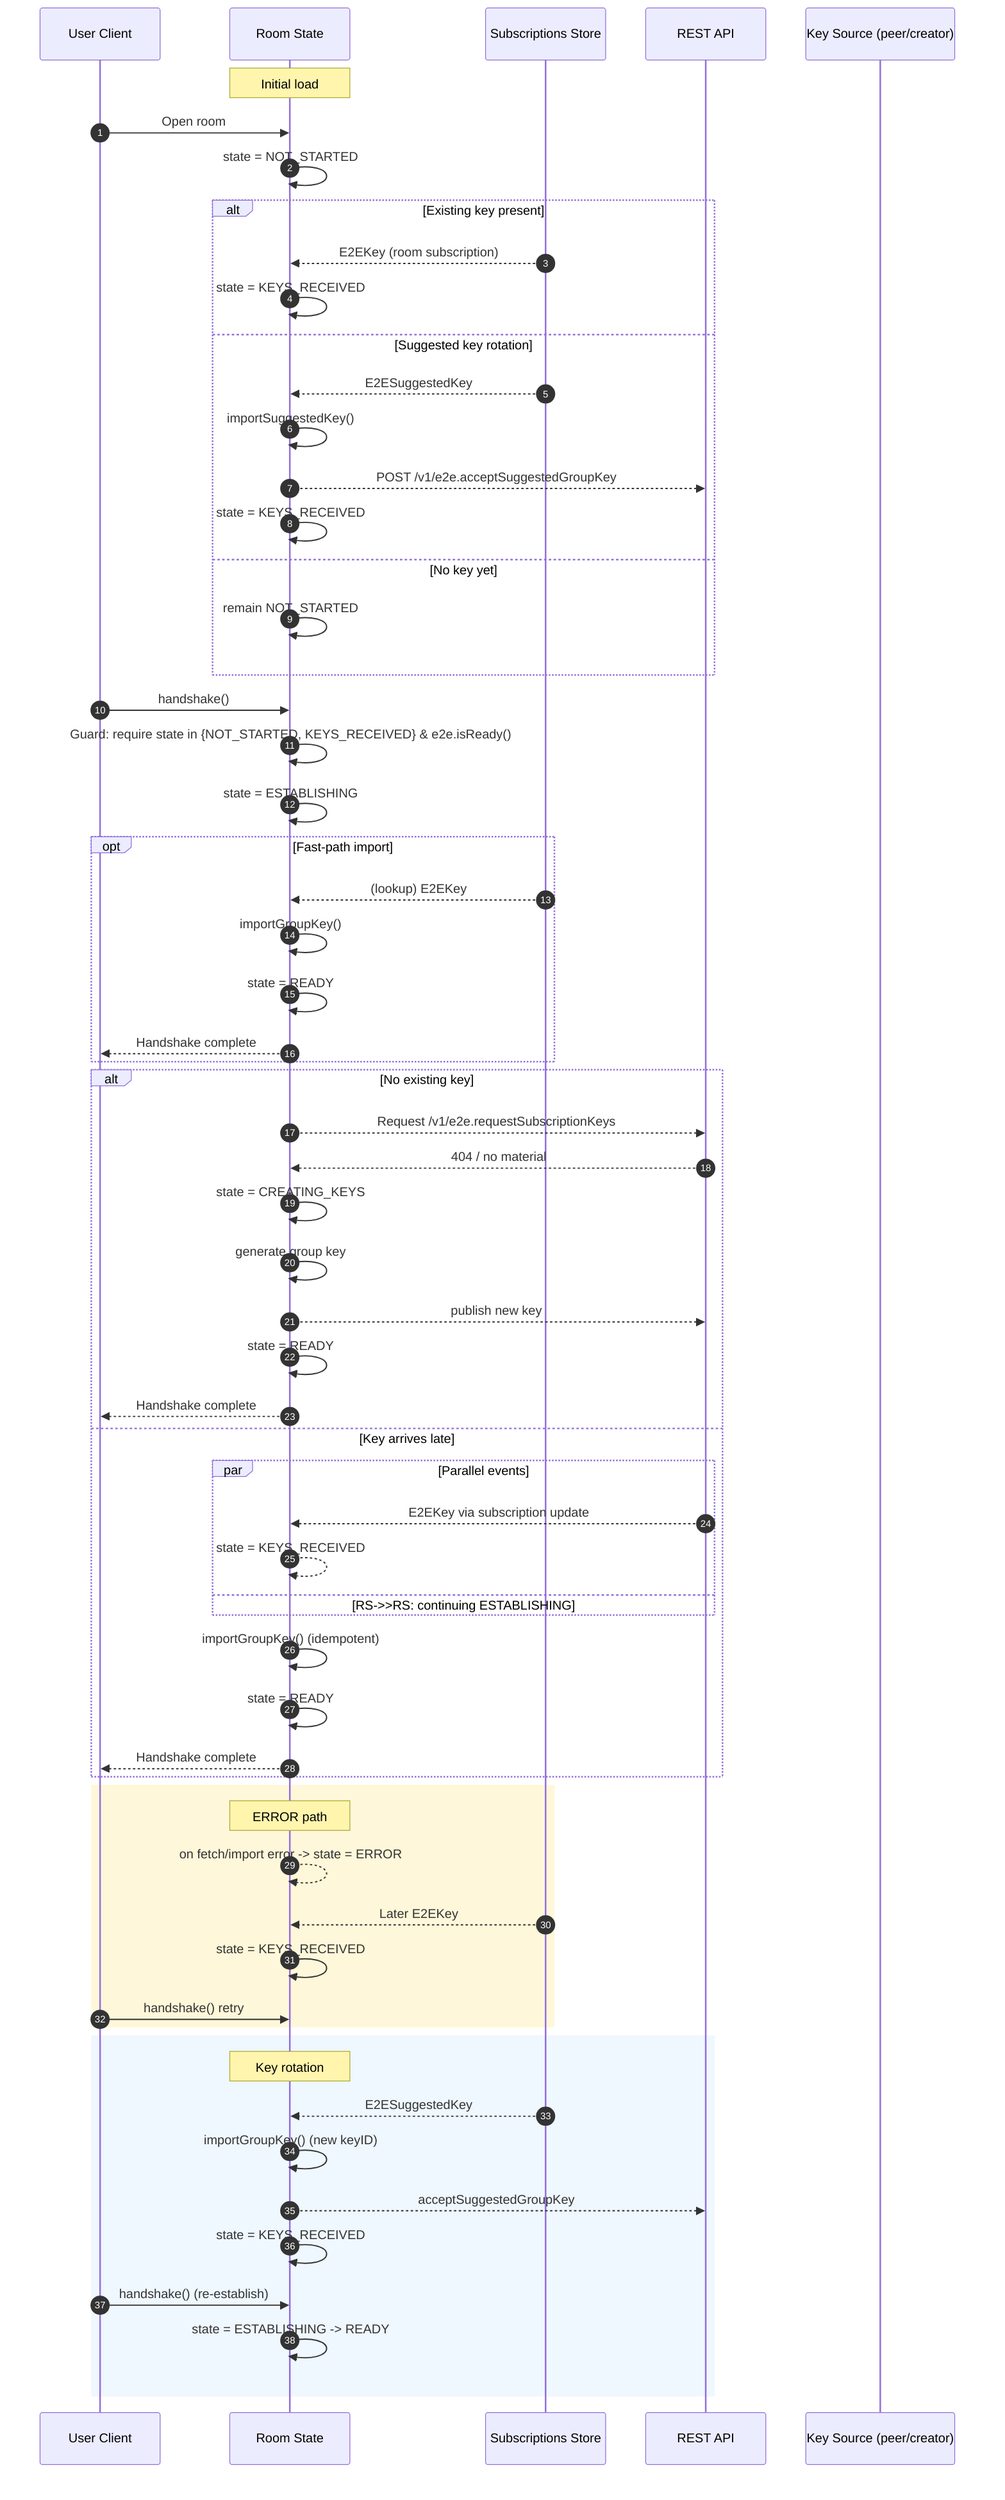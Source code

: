 sequenceDiagram
    autonumber
    participant U as User Client
    participant RS as Room State
    participant Sub as Subscriptions Store
    participant API as REST API
    participant KMS as Key Source (peer/creator)

    Note over RS: Initial load
    U->>RS: Open room
    RS->>RS: state = NOT_STARTED

    alt Existing key present
        Sub-->>RS: E2EKey (room subscription)
        RS->>RS: state = KEYS_RECEIVED
    else Suggested key rotation
        Sub-->>RS: E2ESuggestedKey
        RS->>RS: importSuggestedKey()
        RS-->>API: POST /v1/e2e.acceptSuggestedGroupKey
        RS->>RS: state = KEYS_RECEIVED
    else No key yet
        RS->>RS: remain NOT_STARTED
    end

    U->>RS: handshake()
    RS->>RS: Guard: require state in {NOT_STARTED, KEYS_RECEIVED} & e2e.isReady()
    RS->>RS: state = ESTABLISHING

    opt Fast-path import
        Sub-->>RS: (lookup) E2EKey
        RS->>RS: importGroupKey()
        RS->>RS: state = READY
        RS-->>U: Handshake complete
    end

    alt No existing key
        RS-->>API: Request /v1/e2e.requestSubscriptionKeys
        API-->>RS: 404 / no material
        RS->>RS: state = CREATING_KEYS
        RS->>RS: generate group key
        RS-->>API: publish new key
        RS->>RS: state = READY
        RS-->>U: Handshake complete
    else Key arrives late
        par Parallel events
            API-->>RS: E2EKey via subscription update
            RS-->>RS: state = KEYS_RECEIVED
        and RS->>RS: continuing ESTABLISHING
        end
        RS->>RS: importGroupKey() (idempotent)
        RS->>RS: state = READY
        RS-->>U: Handshake complete
    end

    rect rgba(255,200,0,0.15)
    note over RS: ERROR path
    RS-->>RS: on fetch/import error -> state = ERROR
    Sub-->>RS: Later E2EKey
    RS->>RS: state = KEYS_RECEIVED
    U->>RS: handshake() retry
    end

    rect rgba(150,200,255,0.15)
    note over RS: Key rotation
    Sub-->>RS: E2ESuggestedKey
    RS->>RS: importGroupKey() (new keyID)
    RS-->>API: acceptSuggestedGroupKey
    RS->>RS: state = KEYS_RECEIVED
    U->>RS: handshake() (re-establish)
    RS->>RS: state = ESTABLISHING -> READY
    end